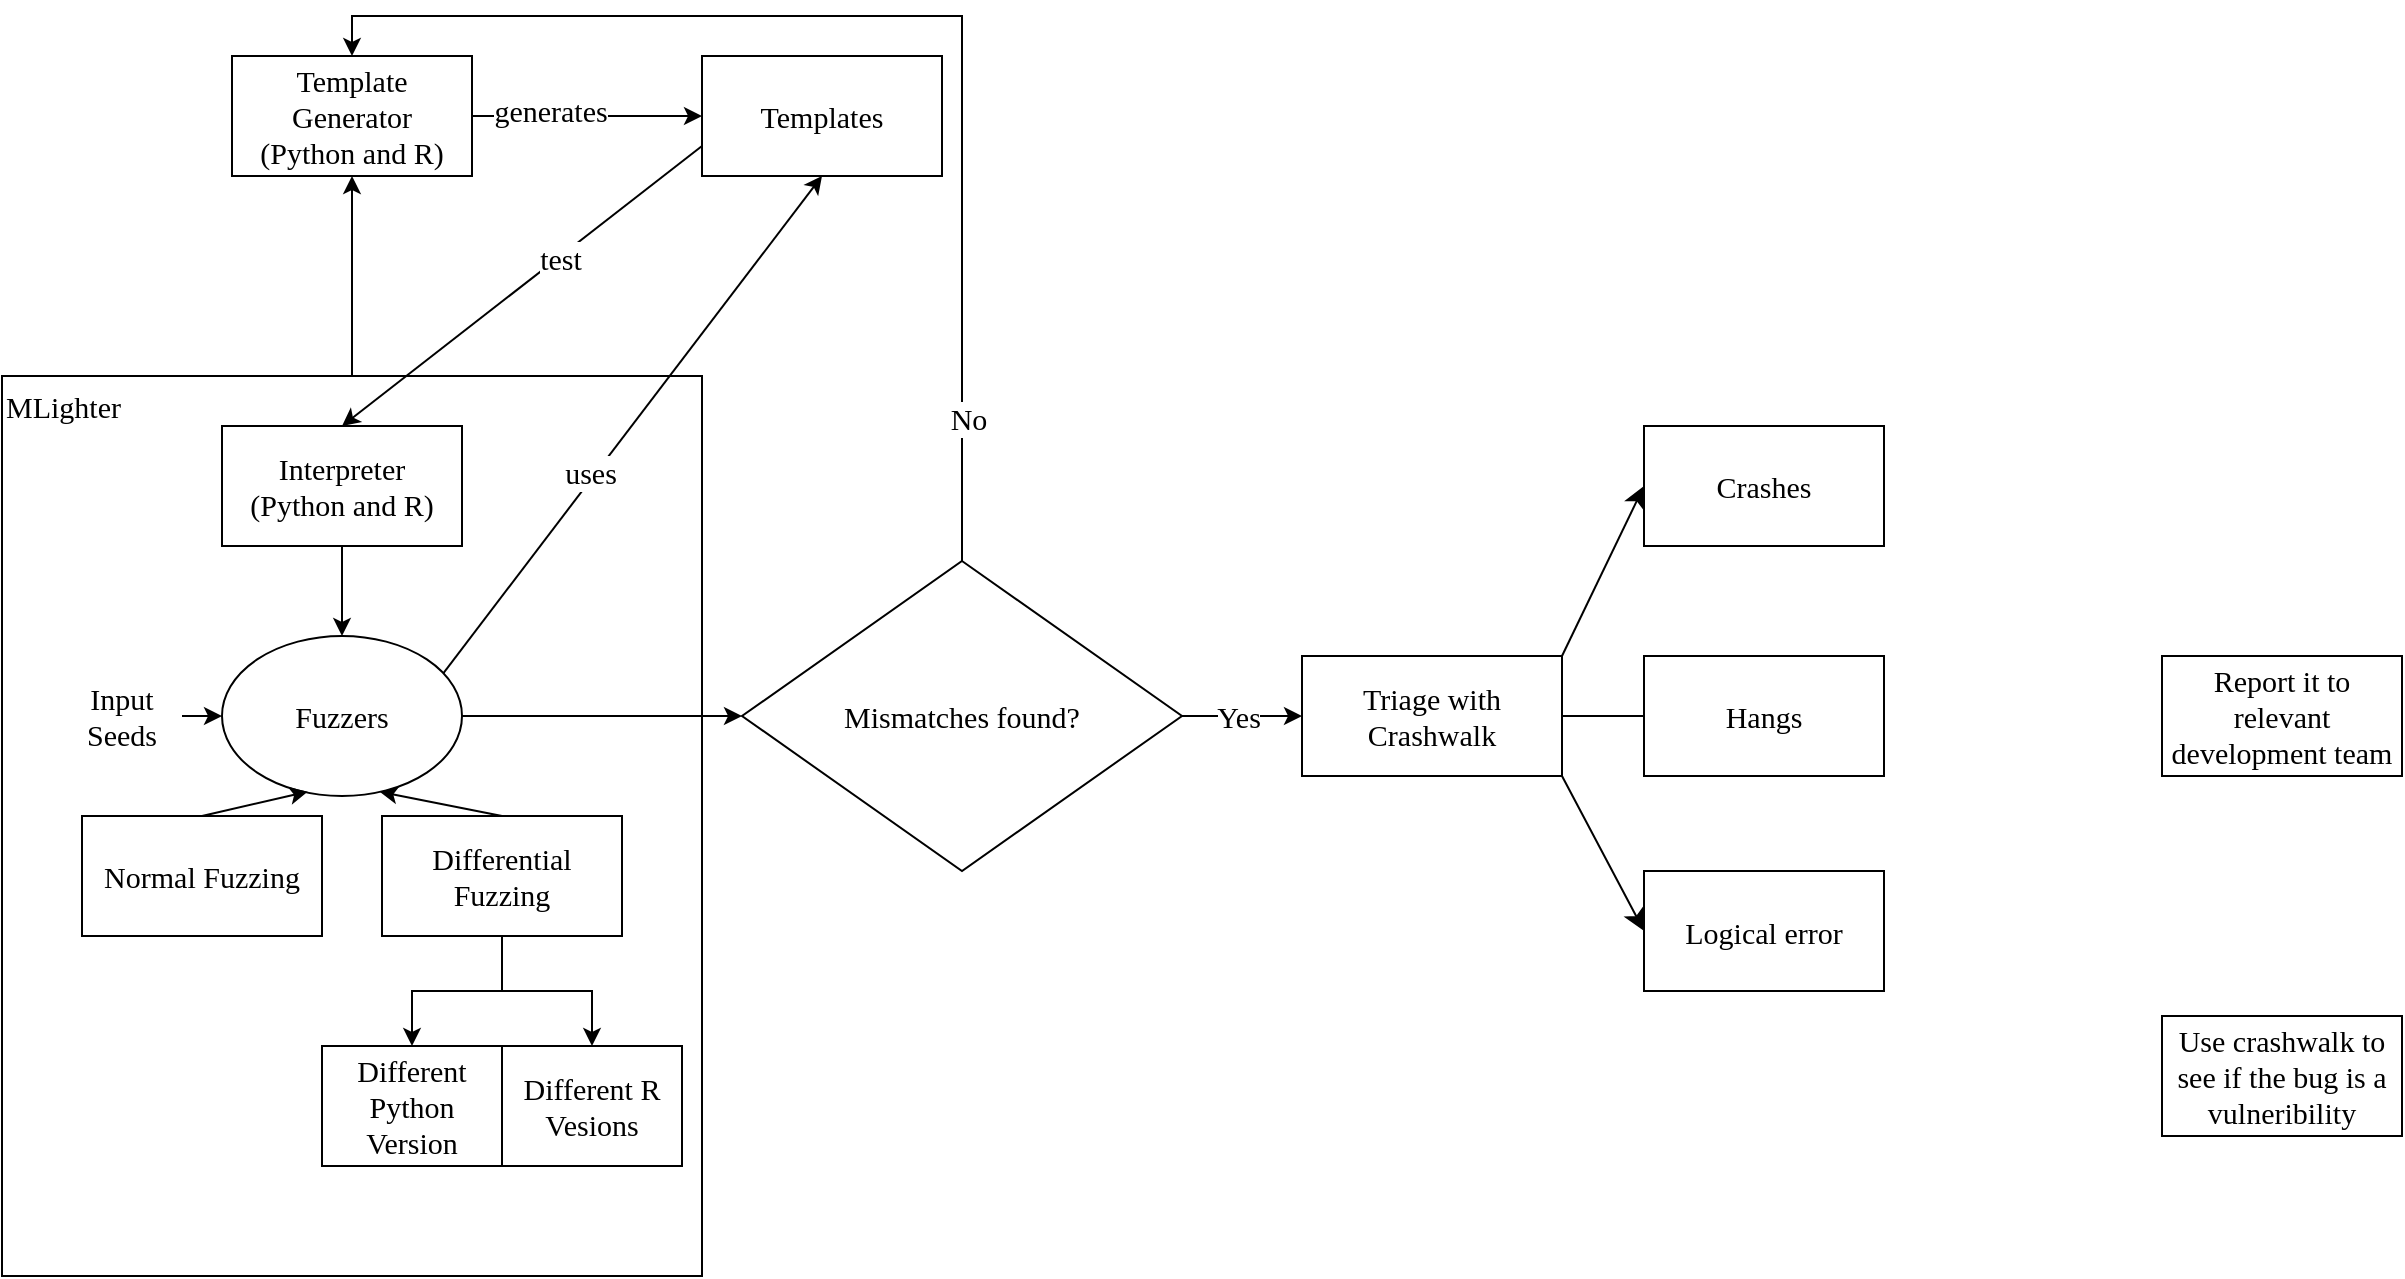 <mxfile version="24.2.8" type="github">
  <diagram name="Page-1" id="amzALCv6bI6qjFAQoZQV">
    <mxGraphModel dx="2203" dy="879" grid="1" gridSize="10" guides="1" tooltips="1" connect="1" arrows="1" fold="1" page="1" pageScale="1" pageWidth="827" pageHeight="1169" math="0" shadow="0">
      <root>
        <mxCell id="0" />
        <mxCell id="1" parent="0" />
        <mxCell id="rOSCQlMySwnuyHpSkQuA-8" style="rounded=0;orthogonalLoop=1;jettySize=auto;html=1;exitX=0.5;exitY=0;exitDx=0;exitDy=0;entryX=0.5;entryY=1;entryDx=0;entryDy=0;fontSize=15;fontFamily=Times New Roman;" parent="1" source="rOSCQlMySwnuyHpSkQuA-1" target="rOSCQlMySwnuyHpSkQuA-2" edge="1">
          <mxGeometry relative="1" as="geometry" />
        </mxCell>
        <mxCell id="rOSCQlMySwnuyHpSkQuA-1" value="MLighter" style="rounded=0;whiteSpace=wrap;html=1;align=left;verticalAlign=top;fontSize=15;fontFamily=Times New Roman;" parent="1" vertex="1">
          <mxGeometry x="-170" y="250" width="350" height="450" as="geometry" />
        </mxCell>
        <mxCell id="rOSCQlMySwnuyHpSkQuA-9" style="edgeStyle=orthogonalEdgeStyle;rounded=0;orthogonalLoop=1;jettySize=auto;html=1;exitX=1;exitY=0.5;exitDx=0;exitDy=0;entryX=0;entryY=0.5;entryDx=0;entryDy=0;fontSize=15;fontFamily=Times New Roman;" parent="1" source="rOSCQlMySwnuyHpSkQuA-2" target="rOSCQlMySwnuyHpSkQuA-3" edge="1">
          <mxGeometry relative="1" as="geometry" />
        </mxCell>
        <mxCell id="rOSCQlMySwnuyHpSkQuA-28" value="generates" style="edgeLabel;html=1;align=center;verticalAlign=middle;resizable=0;points=[];fontSize=15;fontFamily=Times New Roman;rounded=0;" parent="rOSCQlMySwnuyHpSkQuA-9" vertex="1" connectable="0">
          <mxGeometry x="-0.328" y="3" relative="1" as="geometry">
            <mxPoint as="offset" />
          </mxGeometry>
        </mxCell>
        <mxCell id="rOSCQlMySwnuyHpSkQuA-2" value="Template Generator&lt;br style=&quot;font-size: 15px;&quot;&gt;(Python and R)" style="rounded=0;whiteSpace=wrap;html=1;fontSize=15;fontFamily=Times New Roman;" parent="1" vertex="1">
          <mxGeometry x="-55" y="90" width="120" height="60" as="geometry" />
        </mxCell>
        <mxCell id="rOSCQlMySwnuyHpSkQuA-11" style="rounded=0;orthogonalLoop=1;jettySize=auto;html=1;exitX=0;exitY=0.75;exitDx=0;exitDy=0;entryX=0.5;entryY=0;entryDx=0;entryDy=0;fontSize=15;fontFamily=Times New Roman;" parent="1" source="rOSCQlMySwnuyHpSkQuA-3" target="rOSCQlMySwnuyHpSkQuA-7" edge="1">
          <mxGeometry relative="1" as="geometry" />
        </mxCell>
        <mxCell id="rOSCQlMySwnuyHpSkQuA-25" value="test" style="edgeLabel;html=1;align=center;verticalAlign=middle;resizable=0;points=[];fontSize=15;fontFamily=Times New Roman;rounded=0;" parent="rOSCQlMySwnuyHpSkQuA-11" vertex="1" connectable="0">
          <mxGeometry x="-0.212" y="1" relative="1" as="geometry">
            <mxPoint x="-1" as="offset" />
          </mxGeometry>
        </mxCell>
        <mxCell id="rOSCQlMySwnuyHpSkQuA-3" value="Templates" style="rounded=0;whiteSpace=wrap;html=1;fontSize=15;fontFamily=Times New Roman;" parent="1" vertex="1">
          <mxGeometry x="180" y="90" width="120" height="60" as="geometry" />
        </mxCell>
        <mxCell id="rOSCQlMySwnuyHpSkQuA-10" style="rounded=0;orthogonalLoop=1;jettySize=auto;html=1;exitX=0.922;exitY=0.233;exitDx=0;exitDy=0;entryX=0.5;entryY=1;entryDx=0;entryDy=0;exitPerimeter=0;fontSize=15;fontFamily=Times New Roman;" parent="1" source="rOSCQlMySwnuyHpSkQuA-5" target="rOSCQlMySwnuyHpSkQuA-3" edge="1">
          <mxGeometry relative="1" as="geometry" />
        </mxCell>
        <mxCell id="rOSCQlMySwnuyHpSkQuA-24" value="uses" style="edgeLabel;html=1;align=center;verticalAlign=middle;resizable=0;points=[];fontSize=15;fontFamily=Times New Roman;rounded=0;" parent="rOSCQlMySwnuyHpSkQuA-10" vertex="1" connectable="0">
          <mxGeometry x="-0.2" y="3" relative="1" as="geometry">
            <mxPoint as="offset" />
          </mxGeometry>
        </mxCell>
        <mxCell id="rOSCQlMySwnuyHpSkQuA-32" style="rounded=0;orthogonalLoop=1;jettySize=auto;html=1;exitX=1;exitY=0.5;exitDx=0;exitDy=0;entryX=0;entryY=0.5;entryDx=0;entryDy=0;fontSize=15;fontFamily=Times New Roman;" parent="1" source="rOSCQlMySwnuyHpSkQuA-5" target="rOSCQlMySwnuyHpSkQuA-31" edge="1">
          <mxGeometry relative="1" as="geometry" />
        </mxCell>
        <mxCell id="rOSCQlMySwnuyHpSkQuA-5" value="Fuzzers" style="ellipse;whiteSpace=wrap;html=1;fontSize=15;fontFamily=Times New Roman;rounded=0;" parent="1" vertex="1">
          <mxGeometry x="-60" y="380" width="120" height="80" as="geometry" />
        </mxCell>
        <mxCell id="rOSCQlMySwnuyHpSkQuA-14" style="rounded=0;orthogonalLoop=1;jettySize=auto;html=1;exitX=1;exitY=0.5;exitDx=0;exitDy=0;fontSize=15;fontFamily=Times New Roman;" parent="1" source="rOSCQlMySwnuyHpSkQuA-6" edge="1">
          <mxGeometry relative="1" as="geometry">
            <mxPoint x="-60" y="420" as="targetPoint" />
          </mxGeometry>
        </mxCell>
        <mxCell id="rOSCQlMySwnuyHpSkQuA-6" value="Input Seeds" style="text;html=1;align=center;verticalAlign=middle;whiteSpace=wrap;rounded=0;fontSize=15;fontFamily=Times New Roman;" parent="1" vertex="1">
          <mxGeometry x="-140" y="402.5" width="60" height="35" as="geometry" />
        </mxCell>
        <mxCell id="CzA6qbHo2A6-y_BBXeDh-2" style="edgeStyle=orthogonalEdgeStyle;rounded=0;orthogonalLoop=1;jettySize=auto;html=1;exitX=0.5;exitY=1;exitDx=0;exitDy=0;fontSize=15;fontFamily=Times New Roman;" parent="1" source="rOSCQlMySwnuyHpSkQuA-7" target="rOSCQlMySwnuyHpSkQuA-5" edge="1">
          <mxGeometry relative="1" as="geometry" />
        </mxCell>
        <mxCell id="rOSCQlMySwnuyHpSkQuA-7" value="Interpreter&lt;br style=&quot;font-size: 15px;&quot;&gt;(Python and R)" style="rounded=0;whiteSpace=wrap;html=1;fontSize=15;fontFamily=Times New Roman;" parent="1" vertex="1">
          <mxGeometry x="-60" y="275" width="120" height="60" as="geometry" />
        </mxCell>
        <mxCell id="rOSCQlMySwnuyHpSkQuA-15" value="Normal Fuzzing" style="rounded=0;whiteSpace=wrap;html=1;fontSize=15;fontFamily=Times New Roman;" parent="1" vertex="1">
          <mxGeometry x="-130" y="470" width="120" height="60" as="geometry" />
        </mxCell>
        <mxCell id="rOSCQlMySwnuyHpSkQuA-20" value="" style="edgeStyle=orthogonalEdgeStyle;rounded=0;orthogonalLoop=1;jettySize=auto;html=1;fontSize=15;fontFamily=Times New Roman;" parent="1" source="rOSCQlMySwnuyHpSkQuA-16" target="rOSCQlMySwnuyHpSkQuA-19" edge="1">
          <mxGeometry relative="1" as="geometry" />
        </mxCell>
        <mxCell id="rOSCQlMySwnuyHpSkQuA-22" value="" style="edgeStyle=orthogonalEdgeStyle;rounded=0;orthogonalLoop=1;jettySize=auto;html=1;fontSize=15;fontFamily=Times New Roman;" parent="1" source="rOSCQlMySwnuyHpSkQuA-16" target="rOSCQlMySwnuyHpSkQuA-21" edge="1">
          <mxGeometry relative="1" as="geometry" />
        </mxCell>
        <mxCell id="rOSCQlMySwnuyHpSkQuA-16" value="Differential Fuzzing" style="rounded=0;whiteSpace=wrap;html=1;fontSize=15;fontFamily=Times New Roman;" parent="1" vertex="1">
          <mxGeometry x="20" y="470" width="120" height="60" as="geometry" />
        </mxCell>
        <mxCell id="rOSCQlMySwnuyHpSkQuA-17" style="rounded=0;orthogonalLoop=1;jettySize=auto;html=1;exitX=0.5;exitY=0;exitDx=0;exitDy=0;entryX=0.357;entryY=0.973;entryDx=0;entryDy=0;entryPerimeter=0;fontSize=15;fontFamily=Times New Roman;" parent="1" source="rOSCQlMySwnuyHpSkQuA-15" target="rOSCQlMySwnuyHpSkQuA-5" edge="1">
          <mxGeometry relative="1" as="geometry">
            <mxPoint x="376.04" y="384.64" as="targetPoint" />
          </mxGeometry>
        </mxCell>
        <mxCell id="rOSCQlMySwnuyHpSkQuA-18" style="rounded=0;orthogonalLoop=1;jettySize=auto;html=1;exitX=0.5;exitY=0;exitDx=0;exitDy=0;entryX=0.657;entryY=0.973;entryDx=0;entryDy=0;entryPerimeter=0;fontSize=15;fontFamily=Times New Roman;" parent="1" source="rOSCQlMySwnuyHpSkQuA-16" target="rOSCQlMySwnuyHpSkQuA-5" edge="1">
          <mxGeometry relative="1" as="geometry">
            <mxPoint x="441.56" y="389.36" as="targetPoint" />
          </mxGeometry>
        </mxCell>
        <mxCell id="rOSCQlMySwnuyHpSkQuA-19" value="Different Python Version" style="rounded=0;whiteSpace=wrap;html=1;fontSize=15;fontFamily=Times New Roman;" parent="1" vertex="1">
          <mxGeometry x="-10" y="585" width="90" height="60" as="geometry" />
        </mxCell>
        <mxCell id="rOSCQlMySwnuyHpSkQuA-21" value="Different R Vesions" style="rounded=0;whiteSpace=wrap;html=1;fontSize=15;fontFamily=Times New Roman;" parent="1" vertex="1">
          <mxGeometry x="80" y="585" width="90" height="60" as="geometry" />
        </mxCell>
        <mxCell id="rOSCQlMySwnuyHpSkQuA-33" style="edgeStyle=orthogonalEdgeStyle;rounded=0;orthogonalLoop=1;jettySize=auto;html=1;exitX=0.5;exitY=0;exitDx=0;exitDy=0;entryX=0.5;entryY=0;entryDx=0;entryDy=0;fontSize=15;fontFamily=Times New Roman;" parent="1" source="rOSCQlMySwnuyHpSkQuA-31" target="rOSCQlMySwnuyHpSkQuA-2" edge="1">
          <mxGeometry relative="1" as="geometry" />
        </mxCell>
        <mxCell id="rOSCQlMySwnuyHpSkQuA-34" value="No" style="edgeLabel;html=1;align=center;verticalAlign=middle;resizable=0;points=[];fontSize=15;fontFamily=Times New Roman;rounded=0;" parent="rOSCQlMySwnuyHpSkQuA-33" vertex="1" connectable="0">
          <mxGeometry x="-0.759" y="-3" relative="1" as="geometry">
            <mxPoint as="offset" />
          </mxGeometry>
        </mxCell>
        <mxCell id="rOSCQlMySwnuyHpSkQuA-42" style="edgeStyle=orthogonalEdgeStyle;rounded=0;orthogonalLoop=1;jettySize=auto;html=1;exitX=1;exitY=0.5;exitDx=0;exitDy=0;entryX=0;entryY=0.5;entryDx=0;entryDy=0;fontSize=15;fontFamily=Times New Roman;" parent="1" source="rOSCQlMySwnuyHpSkQuA-31" target="ftJMKh0BDE4pn1SkjYPP-3" edge="1">
          <mxGeometry relative="1" as="geometry">
            <mxPoint x="470" y="420" as="targetPoint" />
          </mxGeometry>
        </mxCell>
        <mxCell id="rOSCQlMySwnuyHpSkQuA-43" value="Yes" style="edgeLabel;html=1;align=center;verticalAlign=middle;resizable=0;points=[];fontSize=15;fontFamily=Times New Roman;rounded=0;" parent="rOSCQlMySwnuyHpSkQuA-42" vertex="1" connectable="0">
          <mxGeometry x="0.026" y="-3" relative="1" as="geometry">
            <mxPoint x="-3" y="-3" as="offset" />
          </mxGeometry>
        </mxCell>
        <mxCell id="rOSCQlMySwnuyHpSkQuA-31" value="&lt;font style=&quot;font-size: 15px;&quot;&gt;Mismatches found?&lt;/font&gt;" style="rhombus;whiteSpace=wrap;html=1;fontSize=15;fontFamily=Times New Roman;rounded=0;" parent="1" vertex="1">
          <mxGeometry x="200" y="342.5" width="220" height="155" as="geometry" />
        </mxCell>
        <mxCell id="rOSCQlMySwnuyHpSkQuA-39" value="Report it to relevant development team" style="rounded=0;whiteSpace=wrap;html=1;fontSize=15;fontFamily=Times New Roman;" parent="1" vertex="1">
          <mxGeometry x="910" y="390" width="120" height="60" as="geometry" />
        </mxCell>
        <mxCell id="rOSCQlMySwnuyHpSkQuA-40" value="Use crashwalk to see if the bug is a vulneribility" style="rounded=0;whiteSpace=wrap;html=1;fontSize=15;fontFamily=Times New Roman;" parent="1" vertex="1">
          <mxGeometry x="910" y="570" width="120" height="60" as="geometry" />
        </mxCell>
        <mxCell id="ftJMKh0BDE4pn1SkjYPP-8" style="edgeStyle=none;curved=1;rounded=0;orthogonalLoop=1;jettySize=auto;html=1;exitX=1;exitY=0;exitDx=0;exitDy=0;entryX=0;entryY=0.5;entryDx=0;entryDy=0;fontSize=15;startSize=8;endSize=8;fontFamily=Times New Roman;" parent="1" source="ftJMKh0BDE4pn1SkjYPP-3" target="ftJMKh0BDE4pn1SkjYPP-5" edge="1">
          <mxGeometry relative="1" as="geometry" />
        </mxCell>
        <mxCell id="ftJMKh0BDE4pn1SkjYPP-9" style="edgeStyle=none;curved=1;rounded=0;orthogonalLoop=1;jettySize=auto;html=1;exitX=1;exitY=0.5;exitDx=0;exitDy=0;entryX=0;entryY=0.5;entryDx=0;entryDy=0;fontSize=15;startSize=8;endSize=8;fontFamily=Times New Roman;" parent="1" source="ftJMKh0BDE4pn1SkjYPP-3" target="ftJMKh0BDE4pn1SkjYPP-6" edge="1">
          <mxGeometry relative="1" as="geometry" />
        </mxCell>
        <mxCell id="ftJMKh0BDE4pn1SkjYPP-10" style="edgeStyle=none;curved=1;rounded=0;orthogonalLoop=1;jettySize=auto;html=1;exitX=1;exitY=1;exitDx=0;exitDy=0;entryX=0;entryY=0.5;entryDx=0;entryDy=0;fontSize=15;startSize=8;endSize=8;fontFamily=Times New Roman;" parent="1" source="ftJMKh0BDE4pn1SkjYPP-3" target="ftJMKh0BDE4pn1SkjYPP-7" edge="1">
          <mxGeometry relative="1" as="geometry" />
        </mxCell>
        <mxCell id="ftJMKh0BDE4pn1SkjYPP-3" value="Triage with Crashwalk" style="rounded=0;whiteSpace=wrap;html=1;fontSize=15;fontFamily=Times New Roman;" parent="1" vertex="1">
          <mxGeometry x="480" y="390" width="130" height="60" as="geometry" />
        </mxCell>
        <mxCell id="ftJMKh0BDE4pn1SkjYPP-5" value="Crashes" style="rounded=0;whiteSpace=wrap;html=1;fontSize=15;fontFamily=Times New Roman;" parent="1" vertex="1">
          <mxGeometry x="651" y="275" width="120" height="60" as="geometry" />
        </mxCell>
        <mxCell id="ftJMKh0BDE4pn1SkjYPP-6" value="Hangs" style="rounded=0;whiteSpace=wrap;html=1;direction=west;fontSize=15;fontFamily=Times New Roman;" parent="1" vertex="1">
          <mxGeometry x="651" y="390" width="120" height="60" as="geometry" />
        </mxCell>
        <mxCell id="ftJMKh0BDE4pn1SkjYPP-7" value="Logical error" style="rounded=0;whiteSpace=wrap;html=1;fontSize=15;fontFamily=Times New Roman;" parent="1" vertex="1">
          <mxGeometry x="651" y="497.5" width="120" height="60" as="geometry" />
        </mxCell>
      </root>
    </mxGraphModel>
  </diagram>
</mxfile>
